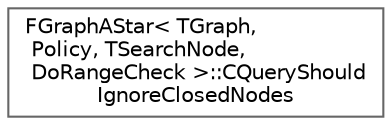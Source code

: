 digraph "Graphical Class Hierarchy"
{
 // INTERACTIVE_SVG=YES
 // LATEX_PDF_SIZE
  bgcolor="transparent";
  edge [fontname=Helvetica,fontsize=10,labelfontname=Helvetica,labelfontsize=10];
  node [fontname=Helvetica,fontsize=10,shape=box,height=0.2,width=0.4];
  rankdir="LR";
  Node0 [id="Node000000",label="FGraphAStar\< TGraph,\l Policy, TSearchNode,\l DoRangeCheck \>::CQueryShould\lIgnoreClosedNodes",height=0.2,width=0.4,color="grey40", fillcolor="white", style="filled",URL="$d5/d82/structFGraphAStar_1_1CQueryShouldIgnoreClosedNodes.html",tooltip=" "];
}
